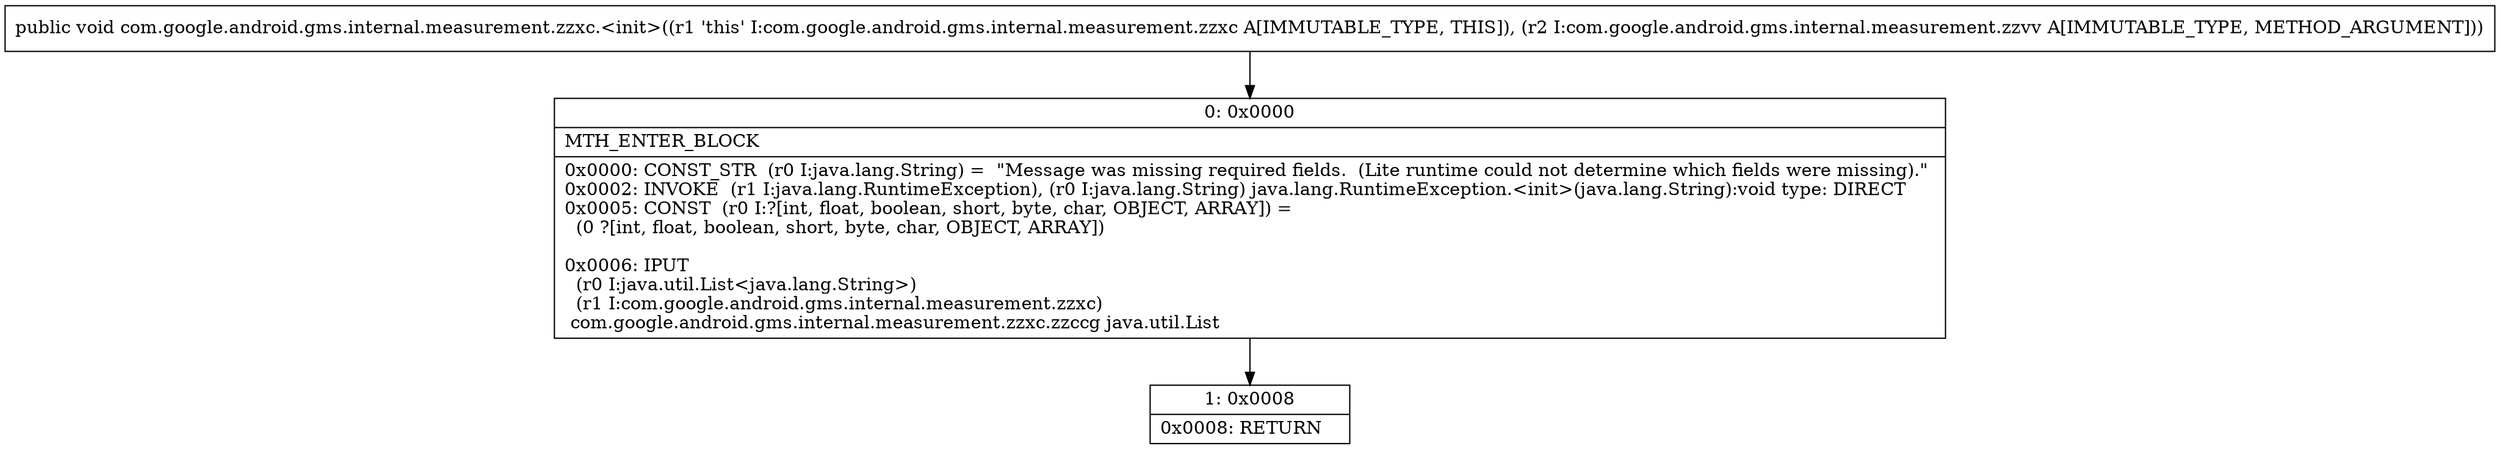 digraph "CFG forcom.google.android.gms.internal.measurement.zzxc.\<init\>(Lcom\/google\/android\/gms\/internal\/measurement\/zzvv;)V" {
Node_0 [shape=record,label="{0\:\ 0x0000|MTH_ENTER_BLOCK\l|0x0000: CONST_STR  (r0 I:java.lang.String) =  \"Message was missing required fields.  (Lite runtime could not determine which fields were missing).\" \l0x0002: INVOKE  (r1 I:java.lang.RuntimeException), (r0 I:java.lang.String) java.lang.RuntimeException.\<init\>(java.lang.String):void type: DIRECT \l0x0005: CONST  (r0 I:?[int, float, boolean, short, byte, char, OBJECT, ARRAY]) = \l  (0 ?[int, float, boolean, short, byte, char, OBJECT, ARRAY])\l \l0x0006: IPUT  \l  (r0 I:java.util.List\<java.lang.String\>)\l  (r1 I:com.google.android.gms.internal.measurement.zzxc)\l com.google.android.gms.internal.measurement.zzxc.zzccg java.util.List \l}"];
Node_1 [shape=record,label="{1\:\ 0x0008|0x0008: RETURN   \l}"];
MethodNode[shape=record,label="{public void com.google.android.gms.internal.measurement.zzxc.\<init\>((r1 'this' I:com.google.android.gms.internal.measurement.zzxc A[IMMUTABLE_TYPE, THIS]), (r2 I:com.google.android.gms.internal.measurement.zzvv A[IMMUTABLE_TYPE, METHOD_ARGUMENT])) }"];
MethodNode -> Node_0;
Node_0 -> Node_1;
}

